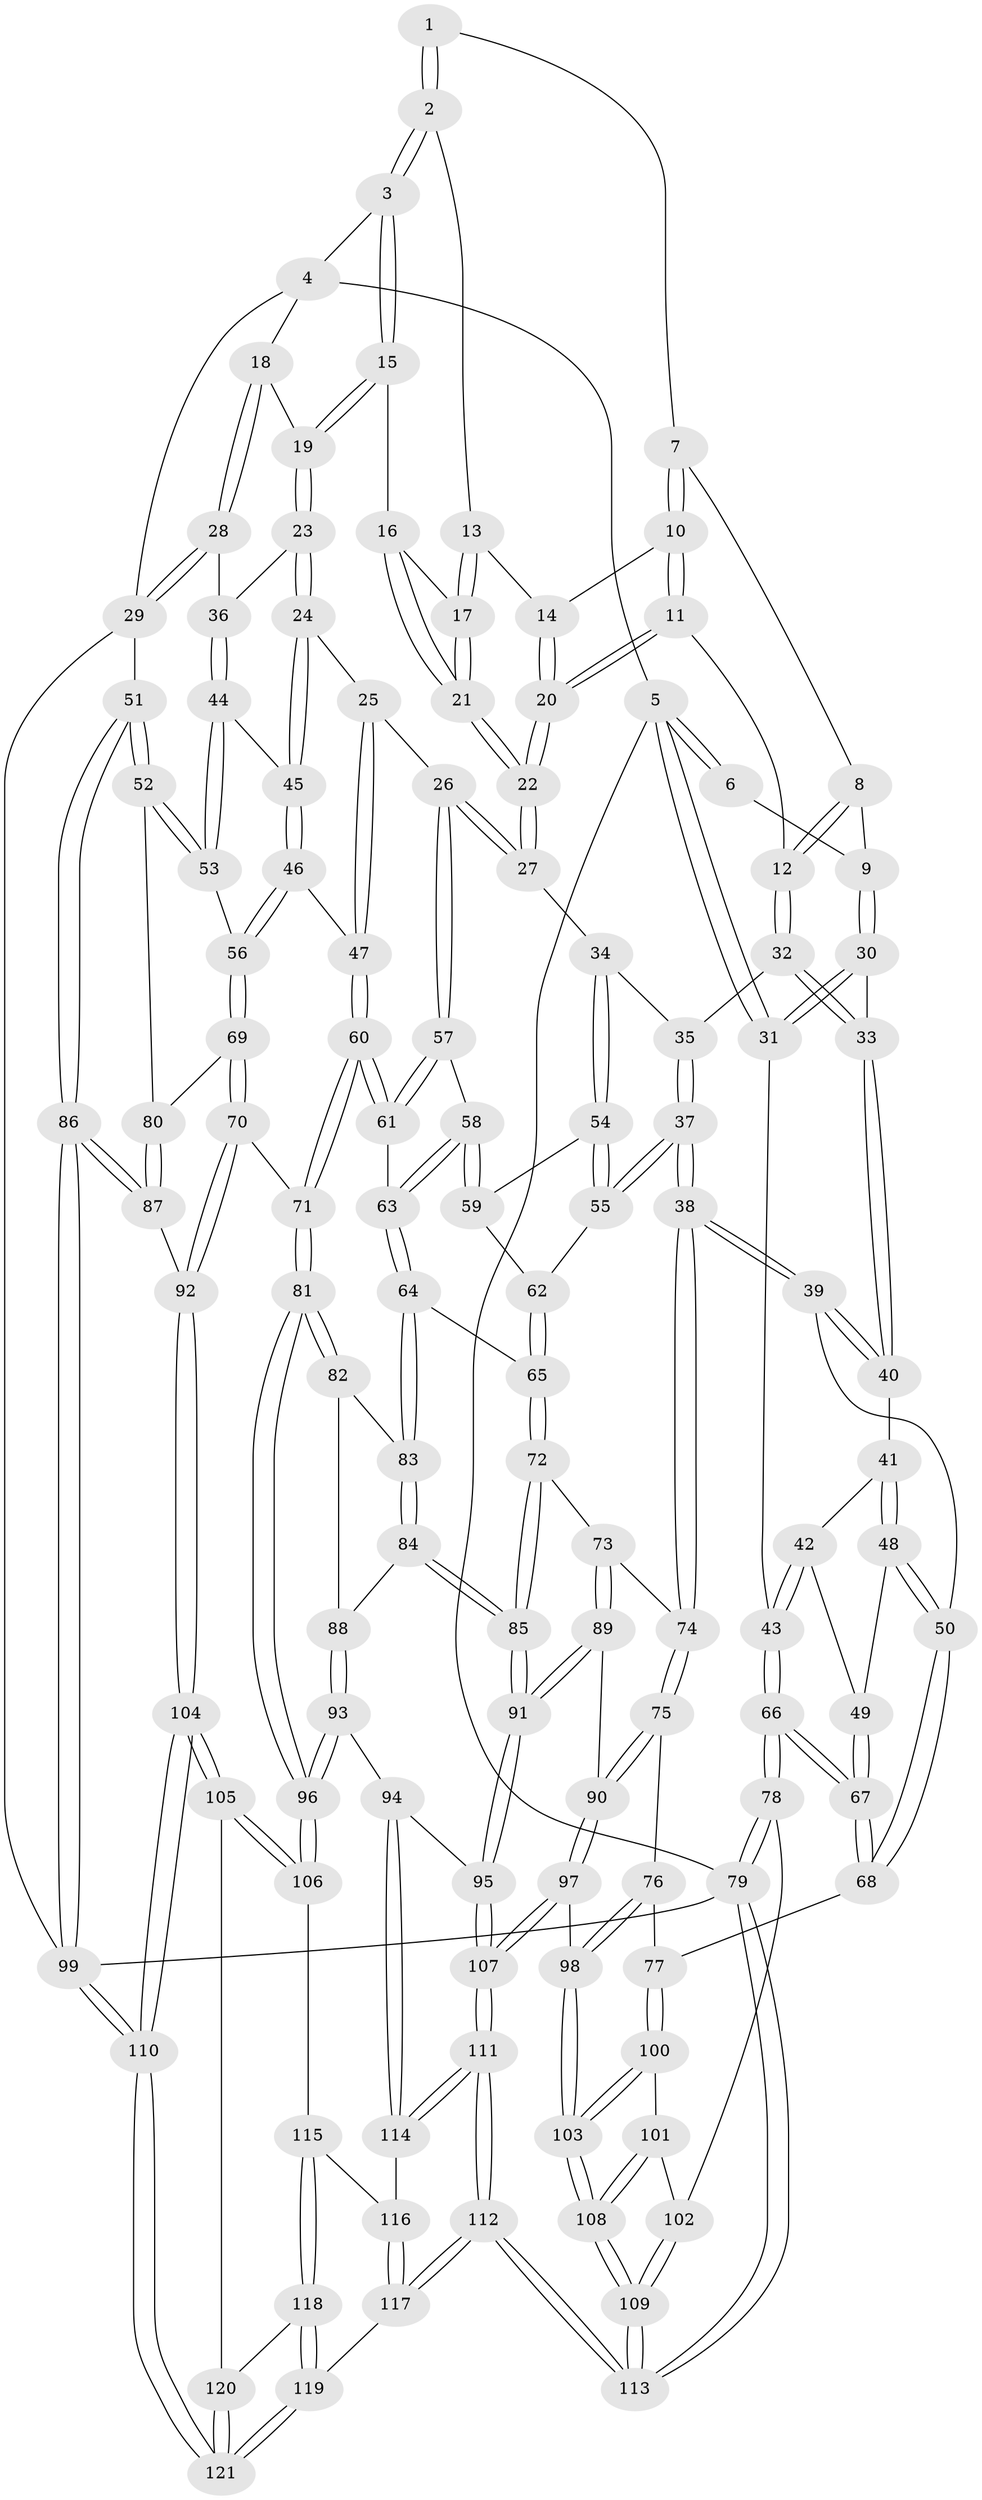 // Generated by graph-tools (version 1.1) at 2025/51/03/09/25 03:51:01]
// undirected, 121 vertices, 299 edges
graph export_dot {
graph [start="1"]
  node [color=gray90,style=filled];
  1 [pos="+0.43808921761564407+0"];
  2 [pos="+0.6002548000235257+0"];
  3 [pos="+0.7334600248760054+0"];
  4 [pos="+0.7379996189687273+0"];
  5 [pos="+0+0"];
  6 [pos="+0.14753666069917487+0"];
  7 [pos="+0.40586227399661035+0"];
  8 [pos="+0.3496215028645449+0.013940214325403402"];
  9 [pos="+0.18164228771304008+0.14346200472665618"];
  10 [pos="+0.41457080408777186+0.07361776393914873"];
  11 [pos="+0.3600379234824424+0.18909092862693186"];
  12 [pos="+0.35682728645655376+0.18952416325091764"];
  13 [pos="+0.5238364984680328+0.06052051698851777"];
  14 [pos="+0.49949964429631444+0.07928064324051662"];
  15 [pos="+0.6982738296517212+0.06387816322111986"];
  16 [pos="+0.6772508737398184+0.08997843411387678"];
  17 [pos="+0.5457460009813595+0.09989424030712712"];
  18 [pos="+0.946012690484727+0.15284041825508388"];
  19 [pos="+0.7977609639881141+0.2187126438075368"];
  20 [pos="+0.45099789631324616+0.2142897538466552"];
  21 [pos="+0.5795117716891177+0.2406640665904038"];
  22 [pos="+0.5650645756670543+0.28398218675910347"];
  23 [pos="+0.758086652074455+0.2920989667875374"];
  24 [pos="+0.7534854523195688+0.2967078017177113"];
  25 [pos="+0.7234647066521718+0.30417260088919046"];
  26 [pos="+0.5829493043704885+0.30655056278962256"];
  27 [pos="+0.5712644808038211+0.2982679263302213"];
  28 [pos="+1+0.2142759827832611"];
  29 [pos="+1+0.22190766918094296"];
  30 [pos="+0.1804477013511101+0.15733092049042474"];
  31 [pos="+0+0.15361301645264513"];
  32 [pos="+0.24573259347626664+0.21625502991216564"];
  33 [pos="+0.22235941915789986+0.2138561988851821"];
  34 [pos="+0.4629854525423933+0.3788066491517363"];
  35 [pos="+0.32974164481582974+0.323703435281987"];
  36 [pos="+0.9422882502843025+0.3292734711513502"];
  37 [pos="+0.35092348864641737+0.4721097543062138"];
  38 [pos="+0.3195065786713565+0.5039178197322284"];
  39 [pos="+0.2573767598128823+0.47244233517665496"];
  40 [pos="+0.19911561286066365+0.2696714777231011"];
  41 [pos="+0.11900157797453978+0.34219698726872255"];
  42 [pos="+0.09153682105111476+0.3522128737003184"];
  43 [pos="+0+0.2805787280731101"];
  44 [pos="+0.9038564633243104+0.4034789453747218"];
  45 [pos="+0.8175033269261186+0.39227553664955106"];
  46 [pos="+0.8013216622751106+0.4535086428721786"];
  47 [pos="+0.7354385593300659+0.47127607598661514"];
  48 [pos="+0.1386620130752917+0.44558541986789224"];
  49 [pos="+0.03791184412962267+0.4612410811736462"];
  50 [pos="+0.16695536388569926+0.502641057424996"];
  51 [pos="+1+0.527727018134444"];
  52 [pos="+1+0.5180378445549468"];
  53 [pos="+0.9345197842387452+0.48610689886185054"];
  54 [pos="+0.45827805315710823+0.3868067108295329"];
  55 [pos="+0.3856517640375999+0.45666021511844185"];
  56 [pos="+0.8586708789487437+0.5269111892842757"];
  57 [pos="+0.5893638903498922+0.34513113270400636"];
  58 [pos="+0.5146919423260782+0.49748949704056283"];
  59 [pos="+0.49060150250045276+0.4844388091509726"];
  60 [pos="+0.6686308325452818+0.5374956869118321"];
  61 [pos="+0.6551910650255195+0.529013419369675"];
  62 [pos="+0.45335302390153276+0.49835864171294175"];
  63 [pos="+0.5396688143189586+0.5553310274776678"];
  64 [pos="+0.5198662450488835+0.574990791898429"];
  65 [pos="+0.46312428594127375+0.5681519918810743"];
  66 [pos="+0+0.6010130106805385"];
  67 [pos="+0+0.5939017229840352"];
  68 [pos="+0.06778221563209023+0.6203760547264014"];
  69 [pos="+0.8177565418182995+0.6065189364297802"];
  70 [pos="+0.7837630836529338+0.6414773828930359"];
  71 [pos="+0.7297075537886093+0.6424264013766501"];
  72 [pos="+0.38775990516489034+0.5883191346864703"];
  73 [pos="+0.35834174960223064+0.5807009097836838"];
  74 [pos="+0.3289195550578261+0.553189419328557"];
  75 [pos="+0.2187993526143705+0.6431634941398106"];
  76 [pos="+0.15769763300324682+0.6523181084698881"];
  77 [pos="+0.08933215161316876+0.6382562620118372"];
  78 [pos="+0+0.833826280229092"];
  79 [pos="+0+1"];
  80 [pos="+0.9253505373236874+0.6077978454633189"];
  81 [pos="+0.7227987909530655+0.6511091991376882"];
  82 [pos="+0.5618885917967008+0.6381556310583515"];
  83 [pos="+0.5205330758739078+0.5852888629442252"];
  84 [pos="+0.49351808880352765+0.6585383900715452"];
  85 [pos="+0.4544966273912554+0.6873996634687745"];
  86 [pos="+1+0.672405403601856"];
  87 [pos="+0.986101461354842+0.7094794802950302"];
  88 [pos="+0.552694936389413+0.688296118767655"];
  89 [pos="+0.33768357568090945+0.745488490114425"];
  90 [pos="+0.33106240102058576+0.7472049580464292"];
  91 [pos="+0.4369677044244504+0.7741822732313515"];
  92 [pos="+0.8901541254603416+0.7448294523783284"];
  93 [pos="+0.6074241968780721+0.7848733260569244"];
  94 [pos="+0.44945578253304214+0.7883444425626892"];
  95 [pos="+0.44852899878681685+0.7880988538061625"];
  96 [pos="+0.6404985862482669+0.7939898244333837"];
  97 [pos="+0.2803264025907532+0.7935857324909658"];
  98 [pos="+0.24004333936602282+0.7959971766735652"];
  99 [pos="+1+1"];
  100 [pos="+0.09894370916826487+0.7149802475146889"];
  101 [pos="+0.0518289319783133+0.8101912510055523"];
  102 [pos="+0.031142703533024025+0.815489844766415"];
  103 [pos="+0.1633546739127075+0.8501475179719183"];
  104 [pos="+0.8624839923147553+0.9798423869104853"];
  105 [pos="+0.6755661426968803+0.8412341229230812"];
  106 [pos="+0.6456557879086925+0.8082616898933057"];
  107 [pos="+0.34067381450982454+0.9850547925345247"];
  108 [pos="+0.14794488845728673+0.8903617337136112"];
  109 [pos="+0.13125115388747596+1"];
  110 [pos="+1+1"];
  111 [pos="+0.30975650334327276+1"];
  112 [pos="+0.30572958323277843+1"];
  113 [pos="+0.11317128445181131+1"];
  114 [pos="+0.4983242432116091+0.9070123273164882"];
  115 [pos="+0.5736170695992834+0.8967877348908837"];
  116 [pos="+0.5358857012373122+0.9082975659921679"];
  117 [pos="+0.4716938647131088+1"];
  118 [pos="+0.5704017631877711+1"];
  119 [pos="+0.4933710453776217+1"];
  120 [pos="+0.6276154930262553+0.953405008730533"];
  121 [pos="+0.899954201417554+1"];
  1 -- 2;
  1 -- 2;
  1 -- 7;
  2 -- 3;
  2 -- 3;
  2 -- 13;
  3 -- 4;
  3 -- 15;
  3 -- 15;
  4 -- 5;
  4 -- 18;
  4 -- 29;
  5 -- 6;
  5 -- 6;
  5 -- 31;
  5 -- 31;
  5 -- 79;
  6 -- 9;
  7 -- 8;
  7 -- 10;
  7 -- 10;
  8 -- 9;
  8 -- 12;
  8 -- 12;
  9 -- 30;
  9 -- 30;
  10 -- 11;
  10 -- 11;
  10 -- 14;
  11 -- 12;
  11 -- 20;
  11 -- 20;
  12 -- 32;
  12 -- 32;
  13 -- 14;
  13 -- 17;
  13 -- 17;
  14 -- 20;
  14 -- 20;
  15 -- 16;
  15 -- 19;
  15 -- 19;
  16 -- 17;
  16 -- 21;
  16 -- 21;
  17 -- 21;
  17 -- 21;
  18 -- 19;
  18 -- 28;
  18 -- 28;
  19 -- 23;
  19 -- 23;
  20 -- 22;
  20 -- 22;
  21 -- 22;
  21 -- 22;
  22 -- 27;
  22 -- 27;
  23 -- 24;
  23 -- 24;
  23 -- 36;
  24 -- 25;
  24 -- 45;
  24 -- 45;
  25 -- 26;
  25 -- 47;
  25 -- 47;
  26 -- 27;
  26 -- 27;
  26 -- 57;
  26 -- 57;
  27 -- 34;
  28 -- 29;
  28 -- 29;
  28 -- 36;
  29 -- 51;
  29 -- 99;
  30 -- 31;
  30 -- 31;
  30 -- 33;
  31 -- 43;
  32 -- 33;
  32 -- 33;
  32 -- 35;
  33 -- 40;
  33 -- 40;
  34 -- 35;
  34 -- 54;
  34 -- 54;
  35 -- 37;
  35 -- 37;
  36 -- 44;
  36 -- 44;
  37 -- 38;
  37 -- 38;
  37 -- 55;
  37 -- 55;
  38 -- 39;
  38 -- 39;
  38 -- 74;
  38 -- 74;
  39 -- 40;
  39 -- 40;
  39 -- 50;
  40 -- 41;
  41 -- 42;
  41 -- 48;
  41 -- 48;
  42 -- 43;
  42 -- 43;
  42 -- 49;
  43 -- 66;
  43 -- 66;
  44 -- 45;
  44 -- 53;
  44 -- 53;
  45 -- 46;
  45 -- 46;
  46 -- 47;
  46 -- 56;
  46 -- 56;
  47 -- 60;
  47 -- 60;
  48 -- 49;
  48 -- 50;
  48 -- 50;
  49 -- 67;
  49 -- 67;
  50 -- 68;
  50 -- 68;
  51 -- 52;
  51 -- 52;
  51 -- 86;
  51 -- 86;
  52 -- 53;
  52 -- 53;
  52 -- 80;
  53 -- 56;
  54 -- 55;
  54 -- 55;
  54 -- 59;
  55 -- 62;
  56 -- 69;
  56 -- 69;
  57 -- 58;
  57 -- 61;
  57 -- 61;
  58 -- 59;
  58 -- 59;
  58 -- 63;
  58 -- 63;
  59 -- 62;
  60 -- 61;
  60 -- 61;
  60 -- 71;
  60 -- 71;
  61 -- 63;
  62 -- 65;
  62 -- 65;
  63 -- 64;
  63 -- 64;
  64 -- 65;
  64 -- 83;
  64 -- 83;
  65 -- 72;
  65 -- 72;
  66 -- 67;
  66 -- 67;
  66 -- 78;
  66 -- 78;
  67 -- 68;
  67 -- 68;
  68 -- 77;
  69 -- 70;
  69 -- 70;
  69 -- 80;
  70 -- 71;
  70 -- 92;
  70 -- 92;
  71 -- 81;
  71 -- 81;
  72 -- 73;
  72 -- 85;
  72 -- 85;
  73 -- 74;
  73 -- 89;
  73 -- 89;
  74 -- 75;
  74 -- 75;
  75 -- 76;
  75 -- 90;
  75 -- 90;
  76 -- 77;
  76 -- 98;
  76 -- 98;
  77 -- 100;
  77 -- 100;
  78 -- 79;
  78 -- 79;
  78 -- 102;
  79 -- 113;
  79 -- 113;
  79 -- 99;
  80 -- 87;
  80 -- 87;
  81 -- 82;
  81 -- 82;
  81 -- 96;
  81 -- 96;
  82 -- 83;
  82 -- 88;
  83 -- 84;
  83 -- 84;
  84 -- 85;
  84 -- 85;
  84 -- 88;
  85 -- 91;
  85 -- 91;
  86 -- 87;
  86 -- 87;
  86 -- 99;
  86 -- 99;
  87 -- 92;
  88 -- 93;
  88 -- 93;
  89 -- 90;
  89 -- 91;
  89 -- 91;
  90 -- 97;
  90 -- 97;
  91 -- 95;
  91 -- 95;
  92 -- 104;
  92 -- 104;
  93 -- 94;
  93 -- 96;
  93 -- 96;
  94 -- 95;
  94 -- 114;
  94 -- 114;
  95 -- 107;
  95 -- 107;
  96 -- 106;
  96 -- 106;
  97 -- 98;
  97 -- 107;
  97 -- 107;
  98 -- 103;
  98 -- 103;
  99 -- 110;
  99 -- 110;
  100 -- 101;
  100 -- 103;
  100 -- 103;
  101 -- 102;
  101 -- 108;
  101 -- 108;
  102 -- 109;
  102 -- 109;
  103 -- 108;
  103 -- 108;
  104 -- 105;
  104 -- 105;
  104 -- 110;
  104 -- 110;
  105 -- 106;
  105 -- 106;
  105 -- 120;
  106 -- 115;
  107 -- 111;
  107 -- 111;
  108 -- 109;
  108 -- 109;
  109 -- 113;
  109 -- 113;
  110 -- 121;
  110 -- 121;
  111 -- 112;
  111 -- 112;
  111 -- 114;
  111 -- 114;
  112 -- 113;
  112 -- 113;
  112 -- 117;
  112 -- 117;
  114 -- 116;
  115 -- 116;
  115 -- 118;
  115 -- 118;
  116 -- 117;
  116 -- 117;
  117 -- 119;
  118 -- 119;
  118 -- 119;
  118 -- 120;
  119 -- 121;
  119 -- 121;
  120 -- 121;
  120 -- 121;
}
